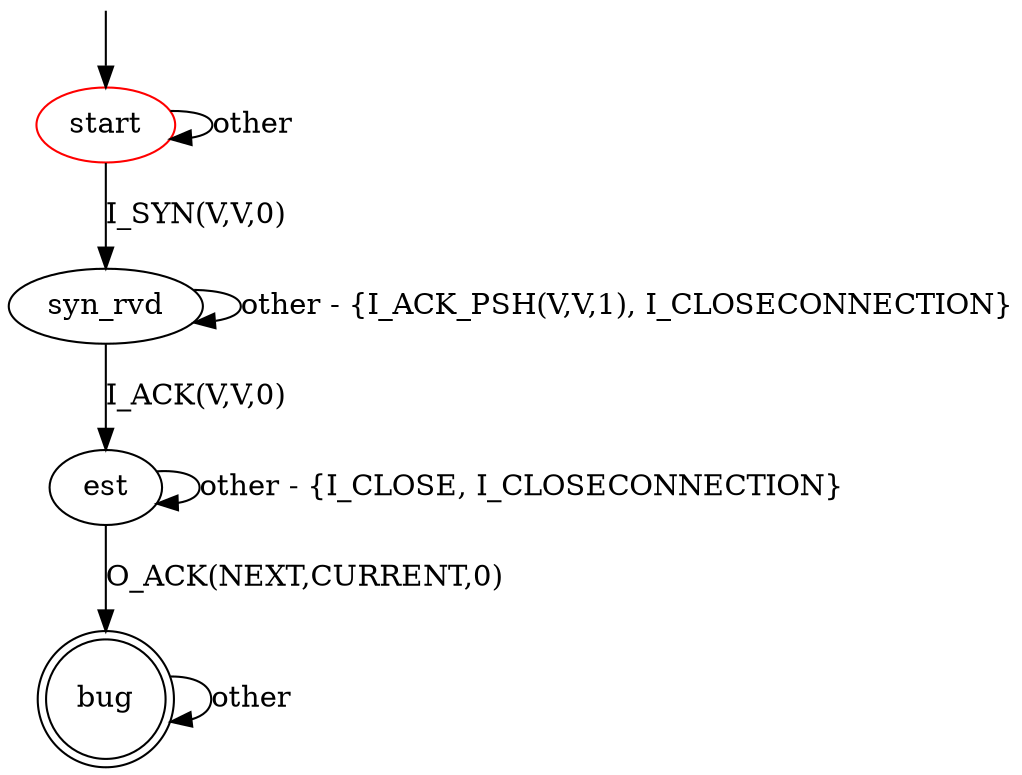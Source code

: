 digraph G {
label=""
start [color="red"]
bug [shape="doublecircle"]

start -> start [label="other"]
start -> syn_rvd [label="I_SYN(V,V,0)"]
syn_rvd -> syn_rvd [label="other - {I_ACK_PSH(V,V,1), I_CLOSECONNECTION}"]
syn_rvd -> est [label="I_ACK(V,V,0)"]
est -> est [label="other - {I_CLOSE, I_CLOSECONNECTION}"]
est -> bug [label="O_ACK(NEXT,CURRENT,0)"]


bug -> bug [label="other"]

__start0 [label="" shape="none" width="0" height="0"];
__start0 -> start;
}

